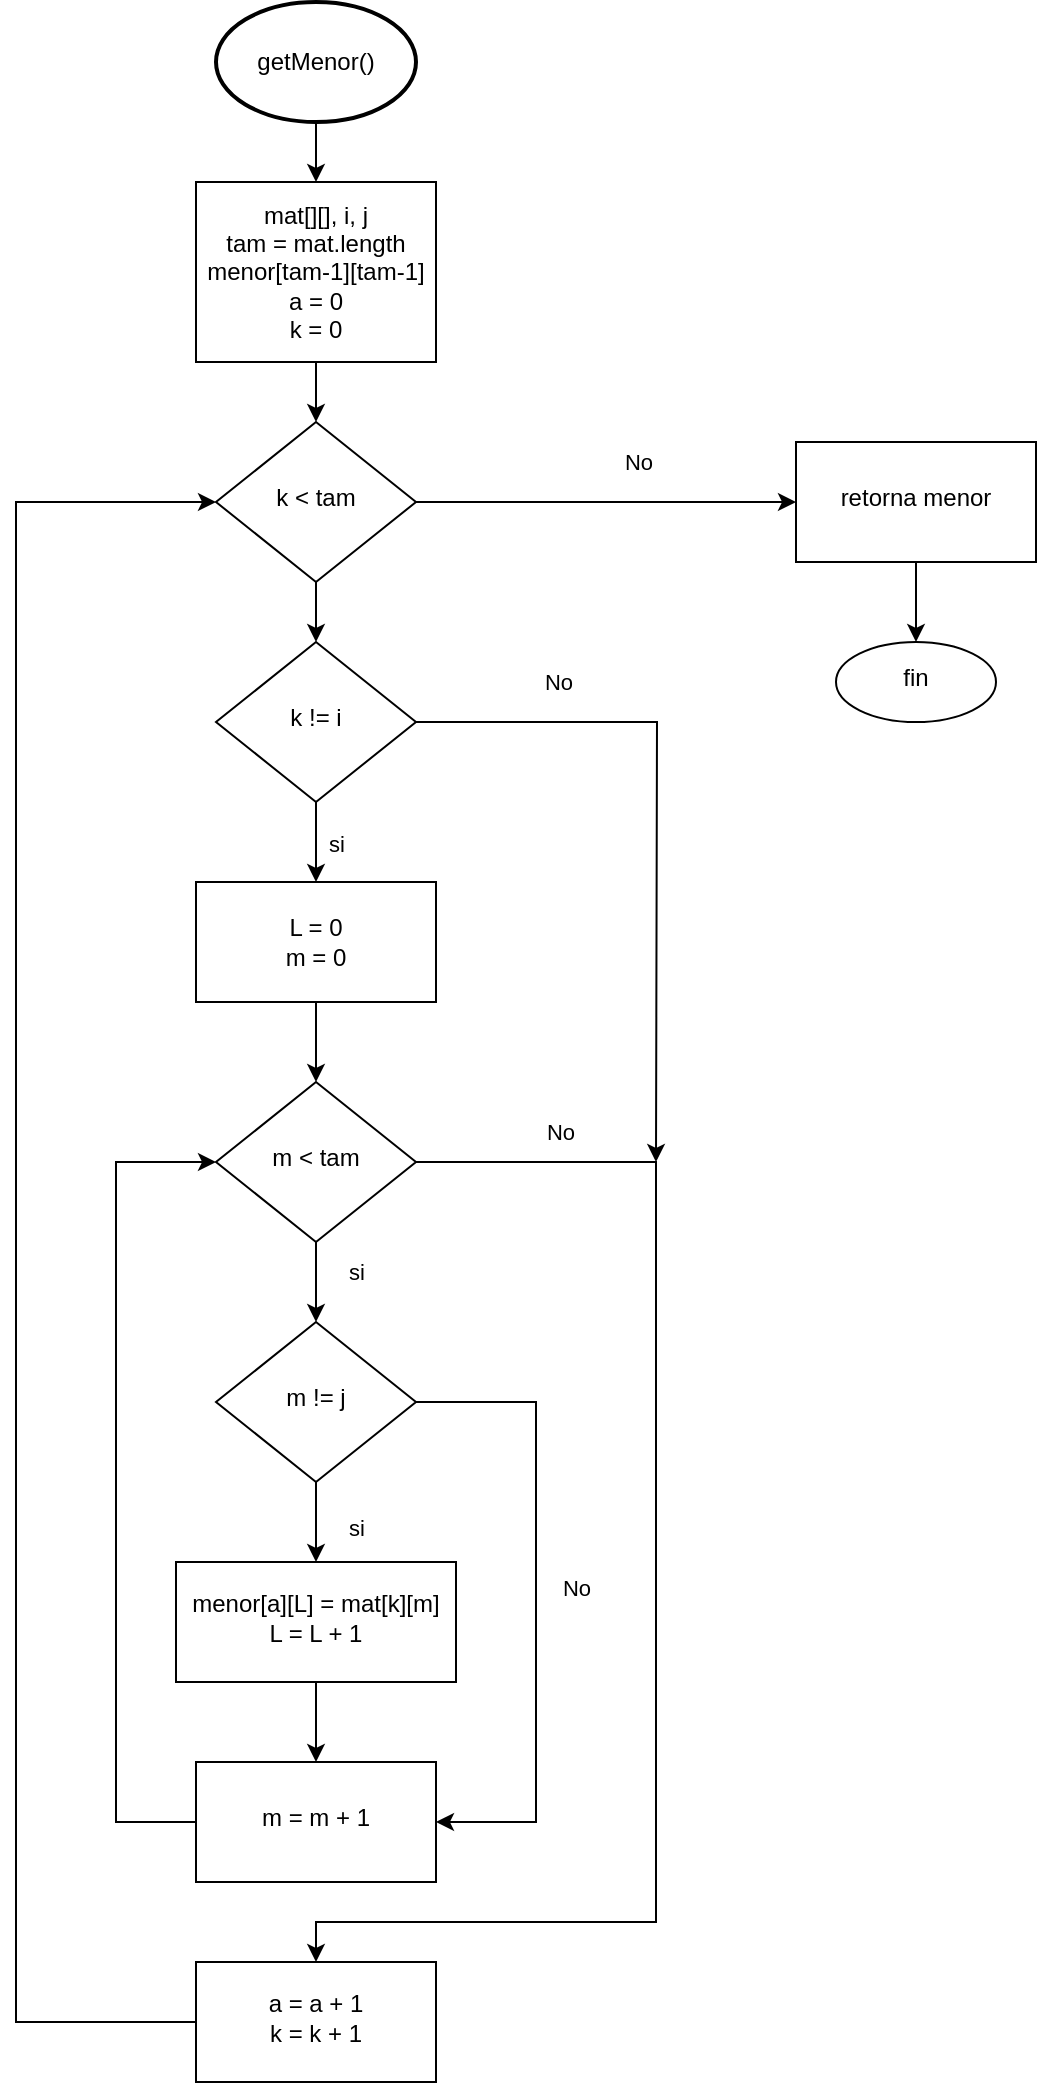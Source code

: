 <mxfile version="22.0.4" type="github">
  <diagram id="C5RBs43oDa-KdzZeNtuy" name="Page-1">
    <mxGraphModel dx="1080" dy="622" grid="1" gridSize="10" guides="1" tooltips="1" connect="1" arrows="1" fold="1" page="1" pageScale="1" pageWidth="827" pageHeight="1169" math="0" shadow="0">
      <root>
        <mxCell id="WIyWlLk6GJQsqaUBKTNV-0" />
        <mxCell id="WIyWlLk6GJQsqaUBKTNV-1" parent="WIyWlLk6GJQsqaUBKTNV-0" />
        <mxCell id="GT-pFgzSq58mLfdfscKS-14" style="edgeStyle=orthogonalEdgeStyle;rounded=0;orthogonalLoop=1;jettySize=auto;html=1;entryX=0.5;entryY=0;entryDx=0;entryDy=0;" edge="1" parent="WIyWlLk6GJQsqaUBKTNV-1" source="WIyWlLk6GJQsqaUBKTNV-6" target="WIyWlLk6GJQsqaUBKTNV-10">
          <mxGeometry relative="1" as="geometry" />
        </mxCell>
        <mxCell id="GT-pFgzSq58mLfdfscKS-50" value="" style="edgeStyle=orthogonalEdgeStyle;rounded=0;orthogonalLoop=1;jettySize=auto;html=1;" edge="1" parent="WIyWlLk6GJQsqaUBKTNV-1" source="WIyWlLk6GJQsqaUBKTNV-6" target="GT-pFgzSq58mLfdfscKS-49">
          <mxGeometry relative="1" as="geometry" />
        </mxCell>
        <mxCell id="GT-pFgzSq58mLfdfscKS-52" value="No" style="edgeLabel;html=1;align=center;verticalAlign=middle;resizable=0;points=[];" vertex="1" connectable="0" parent="GT-pFgzSq58mLfdfscKS-50">
          <mxGeometry x="0.167" y="1" relative="1" as="geometry">
            <mxPoint y="-19" as="offset" />
          </mxGeometry>
        </mxCell>
        <mxCell id="WIyWlLk6GJQsqaUBKTNV-6" value="k &amp;lt; tam" style="rhombus;whiteSpace=wrap;html=1;shadow=0;fontFamily=Helvetica;fontSize=12;align=center;strokeWidth=1;spacing=6;spacingTop=-4;" parent="WIyWlLk6GJQsqaUBKTNV-1" vertex="1">
          <mxGeometry x="310" y="230" width="100" height="80" as="geometry" />
        </mxCell>
        <mxCell id="GT-pFgzSq58mLfdfscKS-15" style="edgeStyle=orthogonalEdgeStyle;rounded=0;orthogonalLoop=1;jettySize=auto;html=1;entryX=0.5;entryY=0;entryDx=0;entryDy=0;" edge="1" parent="WIyWlLk6GJQsqaUBKTNV-1" source="WIyWlLk6GJQsqaUBKTNV-10" target="GT-pFgzSq58mLfdfscKS-10">
          <mxGeometry relative="1" as="geometry" />
        </mxCell>
        <mxCell id="GT-pFgzSq58mLfdfscKS-16" value="si" style="edgeLabel;html=1;align=center;verticalAlign=middle;resizable=0;points=[];" vertex="1" connectable="0" parent="GT-pFgzSq58mLfdfscKS-15">
          <mxGeometry x="0.017" y="7" relative="1" as="geometry">
            <mxPoint x="3" as="offset" />
          </mxGeometry>
        </mxCell>
        <mxCell id="GT-pFgzSq58mLfdfscKS-46" style="edgeStyle=orthogonalEdgeStyle;rounded=0;orthogonalLoop=1;jettySize=auto;html=1;exitX=1;exitY=0.5;exitDx=0;exitDy=0;" edge="1" parent="WIyWlLk6GJQsqaUBKTNV-1" source="WIyWlLk6GJQsqaUBKTNV-10">
          <mxGeometry relative="1" as="geometry">
            <mxPoint x="530" y="600" as="targetPoint" />
          </mxGeometry>
        </mxCell>
        <mxCell id="GT-pFgzSq58mLfdfscKS-47" value="No" style="edgeLabel;html=1;align=center;verticalAlign=middle;resizable=0;points=[];" vertex="1" connectable="0" parent="GT-pFgzSq58mLfdfscKS-46">
          <mxGeometry x="-0.714" y="-1" relative="1" as="geometry">
            <mxPoint x="22" y="-21" as="offset" />
          </mxGeometry>
        </mxCell>
        <mxCell id="WIyWlLk6GJQsqaUBKTNV-10" value="k != i" style="rhombus;whiteSpace=wrap;html=1;shadow=0;fontFamily=Helvetica;fontSize=12;align=center;strokeWidth=1;spacing=6;spacingTop=-4;" parent="WIyWlLk6GJQsqaUBKTNV-1" vertex="1">
          <mxGeometry x="310" y="340" width="100" height="80" as="geometry" />
        </mxCell>
        <mxCell id="GT-pFgzSq58mLfdfscKS-9" style="edgeStyle=orthogonalEdgeStyle;rounded=0;orthogonalLoop=1;jettySize=auto;html=1;exitX=0.5;exitY=1;exitDx=0;exitDy=0;entryX=0.5;entryY=0;entryDx=0;entryDy=0;" edge="1" parent="WIyWlLk6GJQsqaUBKTNV-1" source="GT-pFgzSq58mLfdfscKS-0" target="WIyWlLk6GJQsqaUBKTNV-6">
          <mxGeometry relative="1" as="geometry" />
        </mxCell>
        <mxCell id="GT-pFgzSq58mLfdfscKS-0" value="mat[][], i, j&lt;br&gt;tam = mat.length&lt;br&gt;menor[tam-1][tam-1]&lt;br&gt;a = 0&lt;br&gt;k = 0" style="rounded=0;whiteSpace=wrap;html=1;" vertex="1" parent="WIyWlLk6GJQsqaUBKTNV-1">
          <mxGeometry x="300" y="110" width="120" height="90" as="geometry" />
        </mxCell>
        <mxCell id="GT-pFgzSq58mLfdfscKS-4" style="edgeStyle=orthogonalEdgeStyle;rounded=0;orthogonalLoop=1;jettySize=auto;html=1;exitX=0.5;exitY=1;exitDx=0;exitDy=0;exitPerimeter=0;" edge="1" parent="WIyWlLk6GJQsqaUBKTNV-1" source="GT-pFgzSq58mLfdfscKS-3" target="GT-pFgzSq58mLfdfscKS-0">
          <mxGeometry relative="1" as="geometry" />
        </mxCell>
        <mxCell id="GT-pFgzSq58mLfdfscKS-3" value="getMenor()" style="strokeWidth=2;html=1;shape=mxgraph.flowchart.start_1;whiteSpace=wrap;" vertex="1" parent="WIyWlLk6GJQsqaUBKTNV-1">
          <mxGeometry x="310" y="20" width="100" height="60" as="geometry" />
        </mxCell>
        <mxCell id="GT-pFgzSq58mLfdfscKS-13" style="edgeStyle=orthogonalEdgeStyle;rounded=0;orthogonalLoop=1;jettySize=auto;html=1;entryX=0.5;entryY=0;entryDx=0;entryDy=0;" edge="1" parent="WIyWlLk6GJQsqaUBKTNV-1" source="GT-pFgzSq58mLfdfscKS-10" target="GT-pFgzSq58mLfdfscKS-12">
          <mxGeometry relative="1" as="geometry" />
        </mxCell>
        <mxCell id="GT-pFgzSq58mLfdfscKS-10" value="L = 0&lt;br&gt;m = 0" style="rounded=0;whiteSpace=wrap;html=1;" vertex="1" parent="WIyWlLk6GJQsqaUBKTNV-1">
          <mxGeometry x="300" y="460" width="120" height="60" as="geometry" />
        </mxCell>
        <mxCell id="GT-pFgzSq58mLfdfscKS-20" value="" style="edgeStyle=orthogonalEdgeStyle;rounded=0;orthogonalLoop=1;jettySize=auto;html=1;" edge="1" parent="WIyWlLk6GJQsqaUBKTNV-1" source="GT-pFgzSq58mLfdfscKS-12" target="GT-pFgzSq58mLfdfscKS-19">
          <mxGeometry relative="1" as="geometry" />
        </mxCell>
        <mxCell id="GT-pFgzSq58mLfdfscKS-28" value="si" style="edgeLabel;html=1;align=center;verticalAlign=middle;resizable=0;points=[];" vertex="1" connectable="0" parent="GT-pFgzSq58mLfdfscKS-20">
          <mxGeometry x="-0.267" y="2" relative="1" as="geometry">
            <mxPoint x="18" as="offset" />
          </mxGeometry>
        </mxCell>
        <mxCell id="GT-pFgzSq58mLfdfscKS-43" value="" style="edgeStyle=orthogonalEdgeStyle;rounded=0;orthogonalLoop=1;jettySize=auto;html=1;" edge="1" parent="WIyWlLk6GJQsqaUBKTNV-1" source="GT-pFgzSq58mLfdfscKS-12" target="GT-pFgzSq58mLfdfscKS-42">
          <mxGeometry relative="1" as="geometry">
            <Array as="points">
              <mxPoint x="530" y="600" />
              <mxPoint x="530" y="980" />
              <mxPoint x="360" y="980" />
            </Array>
          </mxGeometry>
        </mxCell>
        <mxCell id="GT-pFgzSq58mLfdfscKS-44" value="No" style="edgeLabel;html=1;align=center;verticalAlign=middle;resizable=0;points=[];" vertex="1" connectable="0" parent="GT-pFgzSq58mLfdfscKS-43">
          <mxGeometry x="-0.792" y="4" relative="1" as="geometry">
            <mxPoint y="-11" as="offset" />
          </mxGeometry>
        </mxCell>
        <mxCell id="GT-pFgzSq58mLfdfscKS-12" value="m &amp;lt; tam" style="rhombus;whiteSpace=wrap;html=1;shadow=0;fontFamily=Helvetica;fontSize=12;align=center;strokeWidth=1;spacing=6;spacingTop=-4;" vertex="1" parent="WIyWlLk6GJQsqaUBKTNV-1">
          <mxGeometry x="310" y="560" width="100" height="80" as="geometry" />
        </mxCell>
        <mxCell id="GT-pFgzSq58mLfdfscKS-22" value="" style="edgeStyle=orthogonalEdgeStyle;rounded=0;orthogonalLoop=1;jettySize=auto;html=1;entryX=0.5;entryY=0;entryDx=0;entryDy=0;" edge="1" parent="WIyWlLk6GJQsqaUBKTNV-1" source="GT-pFgzSq58mLfdfscKS-19" target="GT-pFgzSq58mLfdfscKS-25">
          <mxGeometry relative="1" as="geometry">
            <mxPoint x="360" y="800" as="targetPoint" />
          </mxGeometry>
        </mxCell>
        <mxCell id="GT-pFgzSq58mLfdfscKS-23" value="si" style="edgeLabel;html=1;align=center;verticalAlign=middle;resizable=0;points=[];" vertex="1" connectable="0" parent="GT-pFgzSq58mLfdfscKS-22">
          <mxGeometry x="-0.156" relative="1" as="geometry">
            <mxPoint x="20" y="6" as="offset" />
          </mxGeometry>
        </mxCell>
        <mxCell id="GT-pFgzSq58mLfdfscKS-37" style="edgeStyle=orthogonalEdgeStyle;rounded=0;orthogonalLoop=1;jettySize=auto;html=1;exitX=1;exitY=0.5;exitDx=0;exitDy=0;entryX=1;entryY=0.5;entryDx=0;entryDy=0;" edge="1" parent="WIyWlLk6GJQsqaUBKTNV-1" source="GT-pFgzSq58mLfdfscKS-19" target="GT-pFgzSq58mLfdfscKS-30">
          <mxGeometry relative="1" as="geometry">
            <Array as="points">
              <mxPoint x="470" y="720" />
              <mxPoint x="470" y="930" />
            </Array>
          </mxGeometry>
        </mxCell>
        <mxCell id="GT-pFgzSq58mLfdfscKS-38" value="No" style="edgeLabel;html=1;align=center;verticalAlign=middle;resizable=0;points=[];" vertex="1" connectable="0" parent="GT-pFgzSq58mLfdfscKS-37">
          <mxGeometry x="-0.042" y="5" relative="1" as="geometry">
            <mxPoint x="15" y="-1" as="offset" />
          </mxGeometry>
        </mxCell>
        <mxCell id="GT-pFgzSq58mLfdfscKS-19" value="m != j" style="rhombus;whiteSpace=wrap;html=1;shadow=0;fontFamily=Helvetica;fontSize=12;align=center;strokeWidth=1;spacing=6;spacingTop=-4;" vertex="1" parent="WIyWlLk6GJQsqaUBKTNV-1">
          <mxGeometry x="310" y="680" width="100" height="80" as="geometry" />
        </mxCell>
        <mxCell id="GT-pFgzSq58mLfdfscKS-31" value="" style="edgeStyle=orthogonalEdgeStyle;rounded=0;orthogonalLoop=1;jettySize=auto;html=1;" edge="1" parent="WIyWlLk6GJQsqaUBKTNV-1" source="GT-pFgzSq58mLfdfscKS-25" target="GT-pFgzSq58mLfdfscKS-30">
          <mxGeometry relative="1" as="geometry" />
        </mxCell>
        <mxCell id="GT-pFgzSq58mLfdfscKS-25" value="menor[a][L] = mat[k][m]&lt;br&gt;L = L + 1" style="whiteSpace=wrap;html=1;shadow=0;strokeWidth=1;spacing=6;spacingTop=-4;" vertex="1" parent="WIyWlLk6GJQsqaUBKTNV-1">
          <mxGeometry x="290" y="800" width="140" height="60" as="geometry" />
        </mxCell>
        <mxCell id="GT-pFgzSq58mLfdfscKS-39" style="edgeStyle=orthogonalEdgeStyle;rounded=0;orthogonalLoop=1;jettySize=auto;html=1;exitX=0;exitY=0.5;exitDx=0;exitDy=0;entryX=0;entryY=0.5;entryDx=0;entryDy=0;" edge="1" parent="WIyWlLk6GJQsqaUBKTNV-1" source="GT-pFgzSq58mLfdfscKS-30" target="GT-pFgzSq58mLfdfscKS-12">
          <mxGeometry relative="1" as="geometry">
            <Array as="points">
              <mxPoint x="260" y="930" />
              <mxPoint x="260" y="600" />
            </Array>
          </mxGeometry>
        </mxCell>
        <mxCell id="GT-pFgzSq58mLfdfscKS-30" value="m = m + 1" style="whiteSpace=wrap;html=1;shadow=0;strokeWidth=1;spacing=6;spacingTop=-4;" vertex="1" parent="WIyWlLk6GJQsqaUBKTNV-1">
          <mxGeometry x="300" y="900" width="120" height="60" as="geometry" />
        </mxCell>
        <mxCell id="GT-pFgzSq58mLfdfscKS-45" style="edgeStyle=orthogonalEdgeStyle;rounded=0;orthogonalLoop=1;jettySize=auto;html=1;exitX=0;exitY=0.5;exitDx=0;exitDy=0;entryX=0;entryY=0.5;entryDx=0;entryDy=0;" edge="1" parent="WIyWlLk6GJQsqaUBKTNV-1" source="GT-pFgzSq58mLfdfscKS-42" target="WIyWlLk6GJQsqaUBKTNV-6">
          <mxGeometry relative="1" as="geometry">
            <Array as="points">
              <mxPoint x="210" y="1030" />
              <mxPoint x="210" y="270" />
            </Array>
          </mxGeometry>
        </mxCell>
        <mxCell id="GT-pFgzSq58mLfdfscKS-42" value="a = a + 1&lt;br&gt;k = k + 1" style="whiteSpace=wrap;html=1;shadow=0;strokeWidth=1;spacing=6;spacingTop=-4;" vertex="1" parent="WIyWlLk6GJQsqaUBKTNV-1">
          <mxGeometry x="300" y="1000" width="120" height="60" as="geometry" />
        </mxCell>
        <mxCell id="GT-pFgzSq58mLfdfscKS-54" value="" style="edgeStyle=orthogonalEdgeStyle;rounded=0;orthogonalLoop=1;jettySize=auto;html=1;" edge="1" parent="WIyWlLk6GJQsqaUBKTNV-1" source="GT-pFgzSq58mLfdfscKS-49" target="GT-pFgzSq58mLfdfscKS-53">
          <mxGeometry relative="1" as="geometry" />
        </mxCell>
        <mxCell id="GT-pFgzSq58mLfdfscKS-49" value="retorna menor" style="whiteSpace=wrap;html=1;shadow=0;strokeWidth=1;spacing=6;spacingTop=-4;" vertex="1" parent="WIyWlLk6GJQsqaUBKTNV-1">
          <mxGeometry x="600" y="240" width="120" height="60" as="geometry" />
        </mxCell>
        <mxCell id="GT-pFgzSq58mLfdfscKS-53" value="fin" style="ellipse;whiteSpace=wrap;html=1;shadow=0;strokeWidth=1;spacing=6;spacingTop=-4;" vertex="1" parent="WIyWlLk6GJQsqaUBKTNV-1">
          <mxGeometry x="620" y="340" width="80" height="40" as="geometry" />
        </mxCell>
      </root>
    </mxGraphModel>
  </diagram>
</mxfile>
